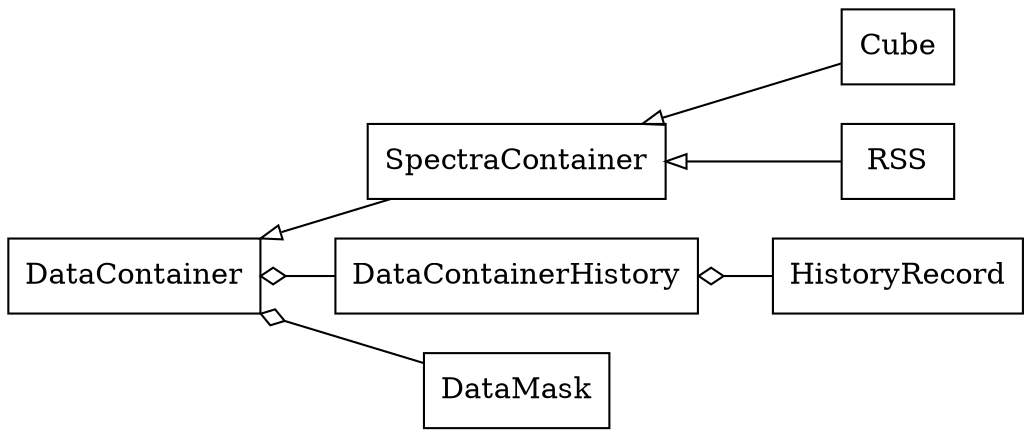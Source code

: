 digraph "classes" {
rankdir=RL
charset="utf-8"
"pykoala.data_container.Cube" [color="black", fontcolor="black", label=<Cube>, shape="record", style="solid"];
"pykoala.data_container.DataContainer" [color="black", fontcolor="black", label=<DataContainer>, shape="record", style="solid"];
"pykoala.data_container.DataContainerHistory" [color="black", fontcolor="black", label=<DataContainerHistory>, shape="record", style="solid"];
"pykoala.data_container.DataMask" [color="black", fontcolor="black", label=<DataMask>, shape="record", style="solid"];
"pykoala.data_container.HistoryRecord" [color="black", fontcolor="black", label=<HistoryRecord>, shape="record", style="solid"];
"pykoala.data_container.RSS" [color="black", fontcolor="black", label=<RSS>, shape="record", style="solid"];
"pykoala.data_container.SpectraContainer" [color="black", fontcolor="black", label=<SpectraContainer>, shape="record", style="solid"];
"pykoala.data_container.Cube" -> "pykoala.data_container.SpectraContainer" [arrowhead="empty", arrowtail="none"];
"pykoala.data_container.RSS" -> "pykoala.data_container.SpectraContainer" [arrowhead="empty", arrowtail="none"];
"pykoala.data_container.SpectraContainer" -> "pykoala.data_container.DataContainer" [arrowhead="empty", arrowtail="none"];
"pykoala.data_container.DataMask" -> "pykoala.data_container.DataContainer" [arrowhead="odiamond", arrowtail="none"];
"pykoala.data_container.DataContainerHistory" -> "pykoala.data_container.DataContainer" [arrowhead="odiamond", arrowtail="none"];
"pykoala.data_container.HistoryRecord" -> "pykoala.data_container.DataContainerHistory" [arrowhead="odiamond", arrowtail="none"];


}
